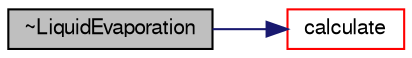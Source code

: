digraph "~LiquidEvaporation"
{
  bgcolor="transparent";
  edge [fontname="FreeSans",fontsize="10",labelfontname="FreeSans",labelfontsize="10"];
  node [fontname="FreeSans",fontsize="10",shape=record];
  rankdir="LR";
  Node7 [label="~LiquidEvaporation",height=0.2,width=0.4,color="black", fillcolor="grey75", style="filled", fontcolor="black"];
  Node7 -> Node8 [color="midnightblue",fontsize="10",style="solid",fontname="FreeSans"];
  Node8 [label="calculate",height=0.2,width=0.4,color="red",URL="$a24314.html#a031f0e209049424f72315c7da79fb3b7",tooltip="Update model. "];
}
